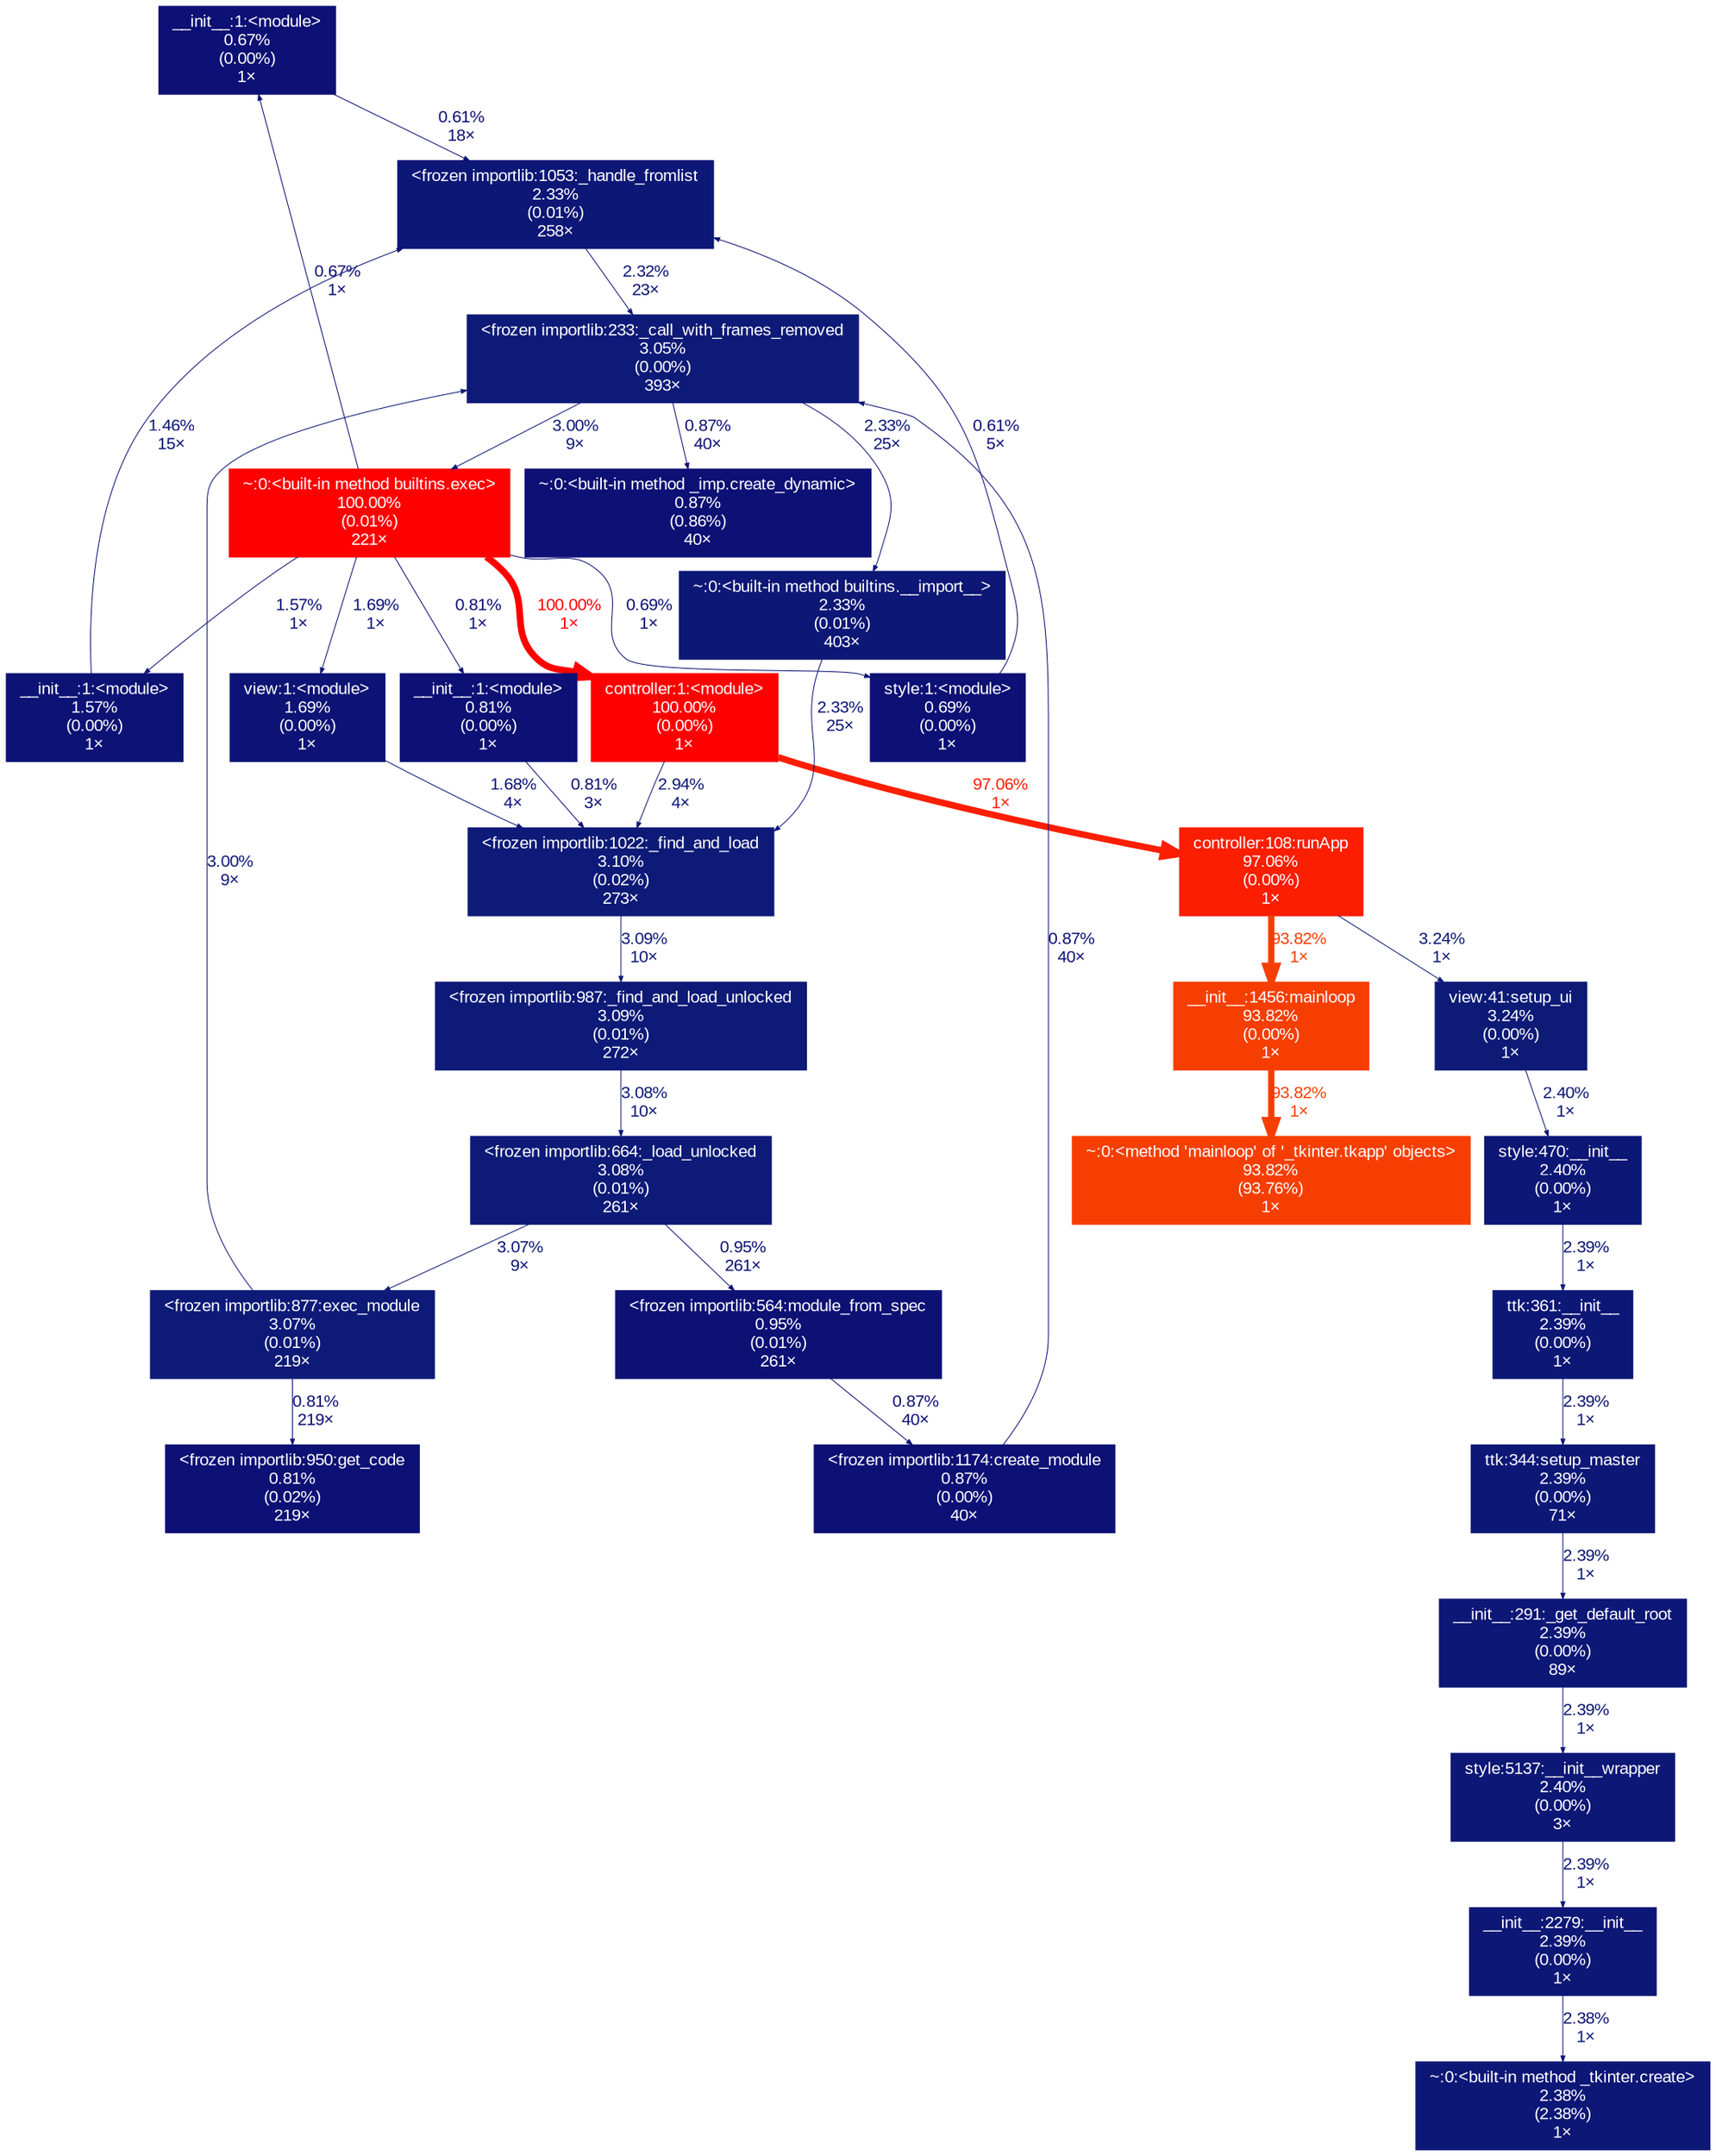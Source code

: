 digraph {
	graph [fontname=Arial, nodesep=0.125, ranksep=0.25];
	node [fontcolor=white, fontname=Arial, height=0, shape=box, style=filled, width=0];
	edge [fontname=Arial];
	62 [color="#0d1074", fontcolor="#ffffff", fontsize="10.00", label="__init__:1:<module>\n0.67%\n(0.00%)\n1×", tooltip="/Users/arutoriawhite/.pyenv/versions/3.10.3/lib/python3.10/site-packages/numpy/core/__init__.py"];
	62 -> 293 [arrowsize="0.35", color="#0d0f74", fontcolor="#0d0f74", fontsize="10.00", label="0.61%\n18×", labeldistance="0.50", penwidth="0.50"];
	75 [color="#0d1375", fontcolor="#ffffff", fontsize="10.00", label="__init__:1:<module>\n1.57%\n(0.00%)\n1×", tooltip="/Users/arutoriawhite/.pyenv/versions/3.10.3/lib/python3.10/site-packages/numpy/__init__.py"];
	75 -> 293 [arrowsize="0.35", color="#0d1375", fontcolor="#0d1375", fontsize="10.00", label="1.46%\n15×", labeldistance="0.50", penwidth="0.50"];
	89 [color="#0d1a77", fontcolor="#ffffff", fontsize="10.00", label="<frozen importlib:1022:_find_and_load\n3.10%\n(0.02%)\n273×", tooltip="<frozen importlib._bootstrap>"];
	89 -> 255 [arrowsize="0.35", color="#0d1a77", fontcolor="#0d1a77", fontsize="10.00", label="3.09%\n10×", labeldistance="0.50", penwidth="0.50"];
	114 [color="#0d1a77", fontcolor="#ffffff", fontsize="10.00", label="<frozen importlib:664:_load_unlocked\n3.08%\n(0.01%)\n261×", tooltip="<frozen importlib._bootstrap>"];
	114 -> 479 [arrowsize="0.35", color="#0d1174", fontcolor="#0d1174", fontsize="10.00", label="0.95%\n261×", labeldistance="0.50", penwidth="0.50"];
	114 -> 718 [arrowsize="0.35", color="#0d1a77", fontcolor="#0d1a77", fontsize="10.00", label="3.07%\n9×", labeldistance="0.50", penwidth="0.50"];
	255 [color="#0d1a77", fontcolor="#ffffff", fontsize="10.00", label="<frozen importlib:987:_find_and_load_unlocked\n3.09%\n(0.01%)\n272×", tooltip="<frozen importlib._bootstrap>"];
	255 -> 114 [arrowsize="0.35", color="#0d1a77", fontcolor="#0d1a77", fontsize="10.00", label="3.08%\n10×", labeldistance="0.50", penwidth="0.50"];
	293 [color="#0d1776", fontcolor="#ffffff", fontsize="10.00", label="<frozen importlib:1053:_handle_fromlist\n2.33%\n(0.01%)\n258×", tooltip="<frozen importlib._bootstrap>"];
	293 -> 423 [arrowsize="0.35", color="#0d1676", fontcolor="#0d1676", fontsize="10.00", label="2.32%\n23×", labeldistance="0.50", penwidth="0.50"];
	313 [color="#ff0000", fontcolor="#ffffff", fontsize="10.00", label="controller:1:<module>\n100.00%\n(0.00%)\n1×", tooltip="mahjong_helper/controller.py"];
	313 -> 89 [arrowsize="0.35", color="#0d1977", fontcolor="#0d1977", fontsize="10.00", label="2.94%\n4×", labeldistance="0.50", penwidth="0.50"];
	313 -> 879 [arrowsize="0.99", color="#fb1e01", fontcolor="#fb1e01", fontsize="10.00", label="97.06%\n1×", labeldistance="3.88", penwidth="3.88"];
	314 [color="#0d1074", fontcolor="#ffffff", fontsize="10.00", label="style:1:<module>\n0.69%\n(0.00%)\n1×", tooltip="/Users/arutoriawhite/.pyenv/versions/3.10.3/lib/python3.10/site-packages/ttkbootstrap/style.py"];
	314 -> 293 [arrowsize="0.35", color="#0d0f74", fontcolor="#0d0f74", fontsize="10.00", label="0.61%\n5×", labeldistance="0.50", penwidth="0.50"];
	364 [color="#0d1475", fontcolor="#ffffff", fontsize="10.00", label="view:1:<module>\n1.69%\n(0.00%)\n1×", tooltip="/Users/arutoriawhite/Repos/mahjong_helper/mahjong_helper/view.py"];
	364 -> 89 [arrowsize="0.35", color="#0d1475", fontcolor="#0d1475", fontsize="10.00", label="1.68%\n4×", labeldistance="0.50", penwidth="0.50"];
	422 [color="#0d1776", fontcolor="#ffffff", fontsize="10.00", label="~:0:<built-in method builtins.__import__>\n2.33%\n(0.01%)\n403×", tooltip="~"];
	422 -> 89 [arrowsize="0.35", color="#0d1776", fontcolor="#0d1776", fontsize="10.00", label="2.33%\n25×", labeldistance="0.50", penwidth="0.50"];
	423 [color="#0d1a77", fontcolor="#ffffff", fontsize="10.00", label="<frozen importlib:233:_call_with_frames_removed\n3.05%\n(0.00%)\n393×", tooltip="<frozen importlib._bootstrap>"];
	423 -> 422 [arrowsize="0.35", color="#0d1776", fontcolor="#0d1776", fontsize="10.00", label="2.33%\n25×", labeldistance="0.50", penwidth="0.50"];
	423 -> 448 [arrowsize="0.35", color="#0d1977", fontcolor="#0d1977", fontsize="10.00", label="3.00%\n9×", labeldistance="0.50", penwidth="0.50"];
	423 -> 595 [arrowsize="0.35", color="#0d1074", fontcolor="#0d1074", fontsize="10.00", label="0.87%\n40×", labeldistance="0.50", penwidth="0.50"];
	448 [color="#ff0000", fontcolor="#ffffff", fontsize="10.00", label="~:0:<built-in method builtins.exec>\n100.00%\n(0.01%)\n221×", tooltip="~"];
	448 -> 62 [arrowsize="0.35", color="#0d1074", fontcolor="#0d1074", fontsize="10.00", label="0.67%\n1×", labeldistance="0.50", penwidth="0.50"];
	448 -> 75 [arrowsize="0.35", color="#0d1375", fontcolor="#0d1375", fontsize="10.00", label="1.57%\n1×", labeldistance="0.50", penwidth="0.50"];
	448 -> 313 [arrowsize="1.00", color="#ff0000", fontcolor="#ff0000", fontsize="10.00", label="100.00%\n1×", labeldistance="4.00", penwidth="4.00"];
	448 -> 314 [arrowsize="0.35", color="#0d1074", fontcolor="#0d1074", fontsize="10.00", label="0.69%\n1×", labeldistance="0.50", penwidth="0.50"];
	448 -> 364 [arrowsize="0.35", color="#0d1475", fontcolor="#0d1475", fontsize="10.00", label="1.69%\n1×", labeldistance="0.50", penwidth="0.50"];
	448 -> 743 [arrowsize="0.35", color="#0d1074", fontcolor="#0d1074", fontsize="10.00", label="0.81%\n1×", labeldistance="0.50", penwidth="0.50"];
	456 [color="#0d1776", fontcolor="#ffffff", fontsize="10.00", label="ttk:361:__init__\n2.39%\n(0.00%)\n1×", tooltip="/Users/arutoriawhite/.pyenv/versions/3.10.3/lib/python3.10/tkinter/ttk.py"];
	456 -> 883 [arrowsize="0.35", color="#0d1776", fontcolor="#0d1776", fontsize="10.00", label="2.39%\n1×", labeldistance="0.50", penwidth="0.50"];
	479 [color="#0d1174", fontcolor="#ffffff", fontsize="10.00", label="<frozen importlib:564:module_from_spec\n0.95%\n(0.01%)\n261×", tooltip="<frozen importlib._bootstrap>"];
	479 -> 719 [arrowsize="0.35", color="#0d1074", fontcolor="#0d1074", fontsize="10.00", label="0.87%\n40×", labeldistance="0.50", penwidth="0.50"];
	595 [color="#0d1074", fontcolor="#ffffff", fontsize="10.00", label="~:0:<built-in method _imp.create_dynamic>\n0.87%\n(0.86%)\n40×", tooltip="~"];
	718 [color="#0d1a77", fontcolor="#ffffff", fontsize="10.00", label="<frozen importlib:877:exec_module\n3.07%\n(0.01%)\n219×", tooltip="<frozen importlib._bootstrap_external>"];
	718 -> 423 [arrowsize="0.35", color="#0d1977", fontcolor="#0d1977", fontsize="10.00", label="3.00%\n9×", labeldistance="0.50", penwidth="0.50"];
	718 -> 722 [arrowsize="0.35", color="#0d1074", fontcolor="#0d1074", fontsize="10.00", label="0.81%\n219×", labeldistance="0.50", penwidth="0.50"];
	719 [color="#0d1074", fontcolor="#ffffff", fontsize="10.00", label="<frozen importlib:1174:create_module\n0.87%\n(0.00%)\n40×", tooltip="<frozen importlib._bootstrap_external>"];
	719 -> 423 [arrowsize="0.35", color="#0d1074", fontcolor="#0d1074", fontsize="10.00", label="0.87%\n40×", labeldistance="0.50", penwidth="0.50"];
	722 [color="#0d1074", fontcolor="#ffffff", fontsize="10.00", label="<frozen importlib:950:get_code\n0.81%\n(0.02%)\n219×", tooltip="<frozen importlib._bootstrap_external>"];
	743 [color="#0d1074", fontcolor="#ffffff", fontsize="10.00", label="__init__:1:<module>\n0.81%\n(0.00%)\n1×", tooltip="/Users/arutoriawhite/.pyenv/versions/3.10.3/lib/python3.10/site-packages/ttkbootstrap/__init__.py"];
	743 -> 89 [arrowsize="0.35", color="#0d1074", fontcolor="#0d1074", fontsize="10.00", label="0.81%\n3×", labeldistance="0.50", penwidth="0.50"];
	759 [color="#0d1776", fontcolor="#ffffff", fontsize="10.00", label="style:470:__init__\n2.40%\n(0.00%)\n1×", tooltip="/Users/arutoriawhite/.pyenv/versions/3.10.3/lib/python3.10/site-packages/ttkbootstrap/style.py"];
	759 -> 456 [arrowsize="0.35", color="#0d1776", fontcolor="#0d1776", fontsize="10.00", label="2.39%\n1×", labeldistance="0.50", penwidth="0.50"];
	798 [color="#0d1b77", fontcolor="#ffffff", fontsize="10.00", label="view:41:setup_ui\n3.24%\n(0.00%)\n1×", tooltip="/Users/arutoriawhite/Repos/mahjong_helper/mahjong_helper/view.py"];
	798 -> 759 [arrowsize="0.35", color="#0d1776", fontcolor="#0d1776", fontsize="10.00", label="2.40%\n1×", labeldistance="0.50", penwidth="0.50"];
	799 [color="#0d1776", fontcolor="#ffffff", fontsize="10.00", label="__init__:2279:__init__\n2.39%\n(0.00%)\n1×", tooltip="/Users/arutoriawhite/.pyenv/versions/3.10.3/lib/python3.10/tkinter/__init__.py"];
	799 -> 1067 [arrowsize="0.35", color="#0d1776", fontcolor="#0d1776", fontsize="10.00", label="2.38%\n1×", labeldistance="0.50", penwidth="0.50"];
	879 [color="#fb1e01", fontcolor="#ffffff", fontsize="10.00", label="controller:108:runApp\n97.06%\n(0.00%)\n1×", tooltip="mahjong_helper/controller.py"];
	879 -> 798 [arrowsize="0.35", color="#0d1b77", fontcolor="#0d1b77", fontsize="10.00", label="3.24%\n1×", labeldistance="0.50", penwidth="0.50"];
	879 -> 904 [arrowsize="0.97", color="#f63e02", fontcolor="#f63e02", fontsize="10.00", label="93.82%\n1×", labeldistance="3.75", penwidth="3.75"];
	882 [color="#0d1776", fontcolor="#ffffff", fontsize="10.00", label="__init__:291:_get_default_root\n2.39%\n(0.00%)\n89×", tooltip="/Users/arutoriawhite/.pyenv/versions/3.10.3/lib/python3.10/tkinter/__init__.py"];
	882 -> 914 [arrowsize="0.35", color="#0d1776", fontcolor="#0d1776", fontsize="10.00", label="2.39%\n1×", labeldistance="0.50", penwidth="0.50"];
	883 [color="#0d1776", fontcolor="#ffffff", fontsize="10.00", label="ttk:344:setup_master\n2.39%\n(0.00%)\n71×", tooltip="/Users/arutoriawhite/.pyenv/versions/3.10.3/lib/python3.10/tkinter/ttk.py"];
	883 -> 882 [arrowsize="0.35", color="#0d1776", fontcolor="#0d1776", fontsize="10.00", label="2.39%\n1×", labeldistance="0.50", penwidth="0.50"];
	885 [color="#f63e02", fontcolor="#ffffff", fontsize="10.00", label="~:0:<method 'mainloop' of '_tkinter.tkapp' objects>\n93.82%\n(93.76%)\n1×", tooltip="~"];
	904 [color="#f63e02", fontcolor="#ffffff", fontsize="10.00", label="__init__:1456:mainloop\n93.82%\n(0.00%)\n1×", tooltip="/Users/arutoriawhite/.pyenv/versions/3.10.3/lib/python3.10/tkinter/__init__.py"];
	904 -> 885 [arrowsize="0.97", color="#f63e02", fontcolor="#f63e02", fontsize="10.00", label="93.82%\n1×", labeldistance="3.75", penwidth="3.75"];
	914 [color="#0d1776", fontcolor="#ffffff", fontsize="10.00", label="style:5137:__init__wrapper\n2.40%\n(0.00%)\n3×", tooltip="/Users/arutoriawhite/.pyenv/versions/3.10.3/lib/python3.10/site-packages/ttkbootstrap/style.py"];
	914 -> 799 [arrowsize="0.35", color="#0d1776", fontcolor="#0d1776", fontsize="10.00", label="2.39%\n1×", labeldistance="0.50", penwidth="0.50"];
	1067 [color="#0d1776", fontcolor="#ffffff", fontsize="10.00", label="~:0:<built-in method _tkinter.create>\n2.38%\n(2.38%)\n1×", tooltip="~"];
}
